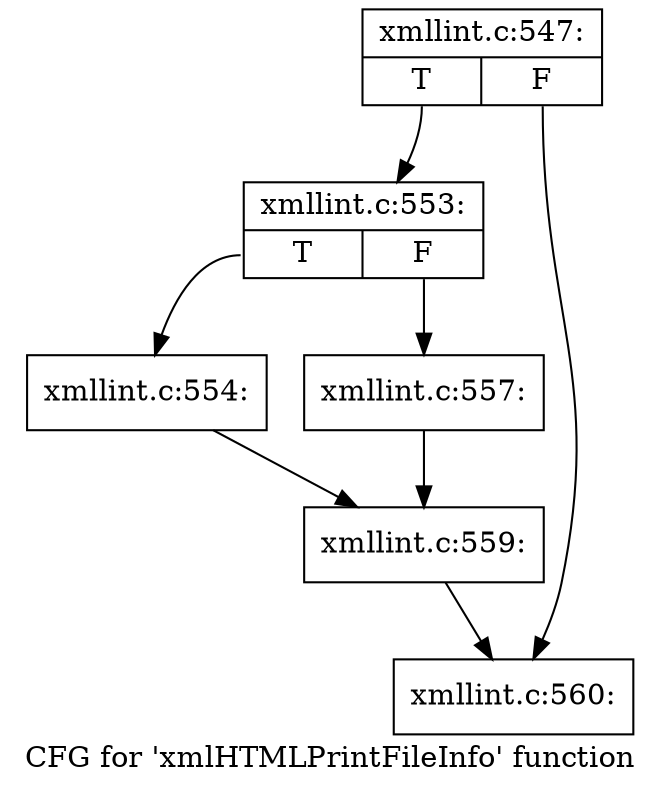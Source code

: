 digraph "CFG for 'xmlHTMLPrintFileInfo' function" {
	label="CFG for 'xmlHTMLPrintFileInfo' function";

	Node0x556d1b6b33f0 [shape=record,label="{xmllint.c:547:|{<s0>T|<s1>F}}"];
	Node0x556d1b6b33f0:s0 -> Node0x556d1b6b5be0;
	Node0x556d1b6b33f0:s1 -> Node0x556d1b6b5c30;
	Node0x556d1b6b5be0 [shape=record,label="{xmllint.c:553:|{<s0>T|<s1>F}}"];
	Node0x556d1b6b5be0:s0 -> Node0x556d1b6b5ff0;
	Node0x556d1b6b5be0:s1 -> Node0x556d1b6b6090;
	Node0x556d1b6b5ff0 [shape=record,label="{xmllint.c:554:}"];
	Node0x556d1b6b5ff0 -> Node0x556d1b6b6040;
	Node0x556d1b6b6090 [shape=record,label="{xmllint.c:557:}"];
	Node0x556d1b6b6090 -> Node0x556d1b6b6040;
	Node0x556d1b6b6040 [shape=record,label="{xmllint.c:559:}"];
	Node0x556d1b6b6040 -> Node0x556d1b6b5c30;
	Node0x556d1b6b5c30 [shape=record,label="{xmllint.c:560:}"];
}
